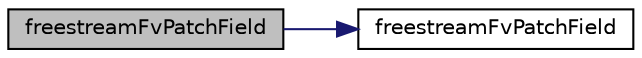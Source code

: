 digraph "freestreamFvPatchField"
{
  bgcolor="transparent";
  edge [fontname="Helvetica",fontsize="10",labelfontname="Helvetica",labelfontsize="10"];
  node [fontname="Helvetica",fontsize="10",shape=record];
  rankdir="LR";
  Node18 [label="freestreamFvPatchField",height=0.2,width=0.4,color="black", fillcolor="grey75", style="filled", fontcolor="black"];
  Node18 -> Node19 [color="midnightblue",fontsize="10",style="solid",fontname="Helvetica"];
  Node19 [label="freestreamFvPatchField",height=0.2,width=0.4,color="black",URL="$a22937.html#a63dad3028e33eaf45c70e31fed5e07c8",tooltip="Construct from patch and internal field. "];
}
